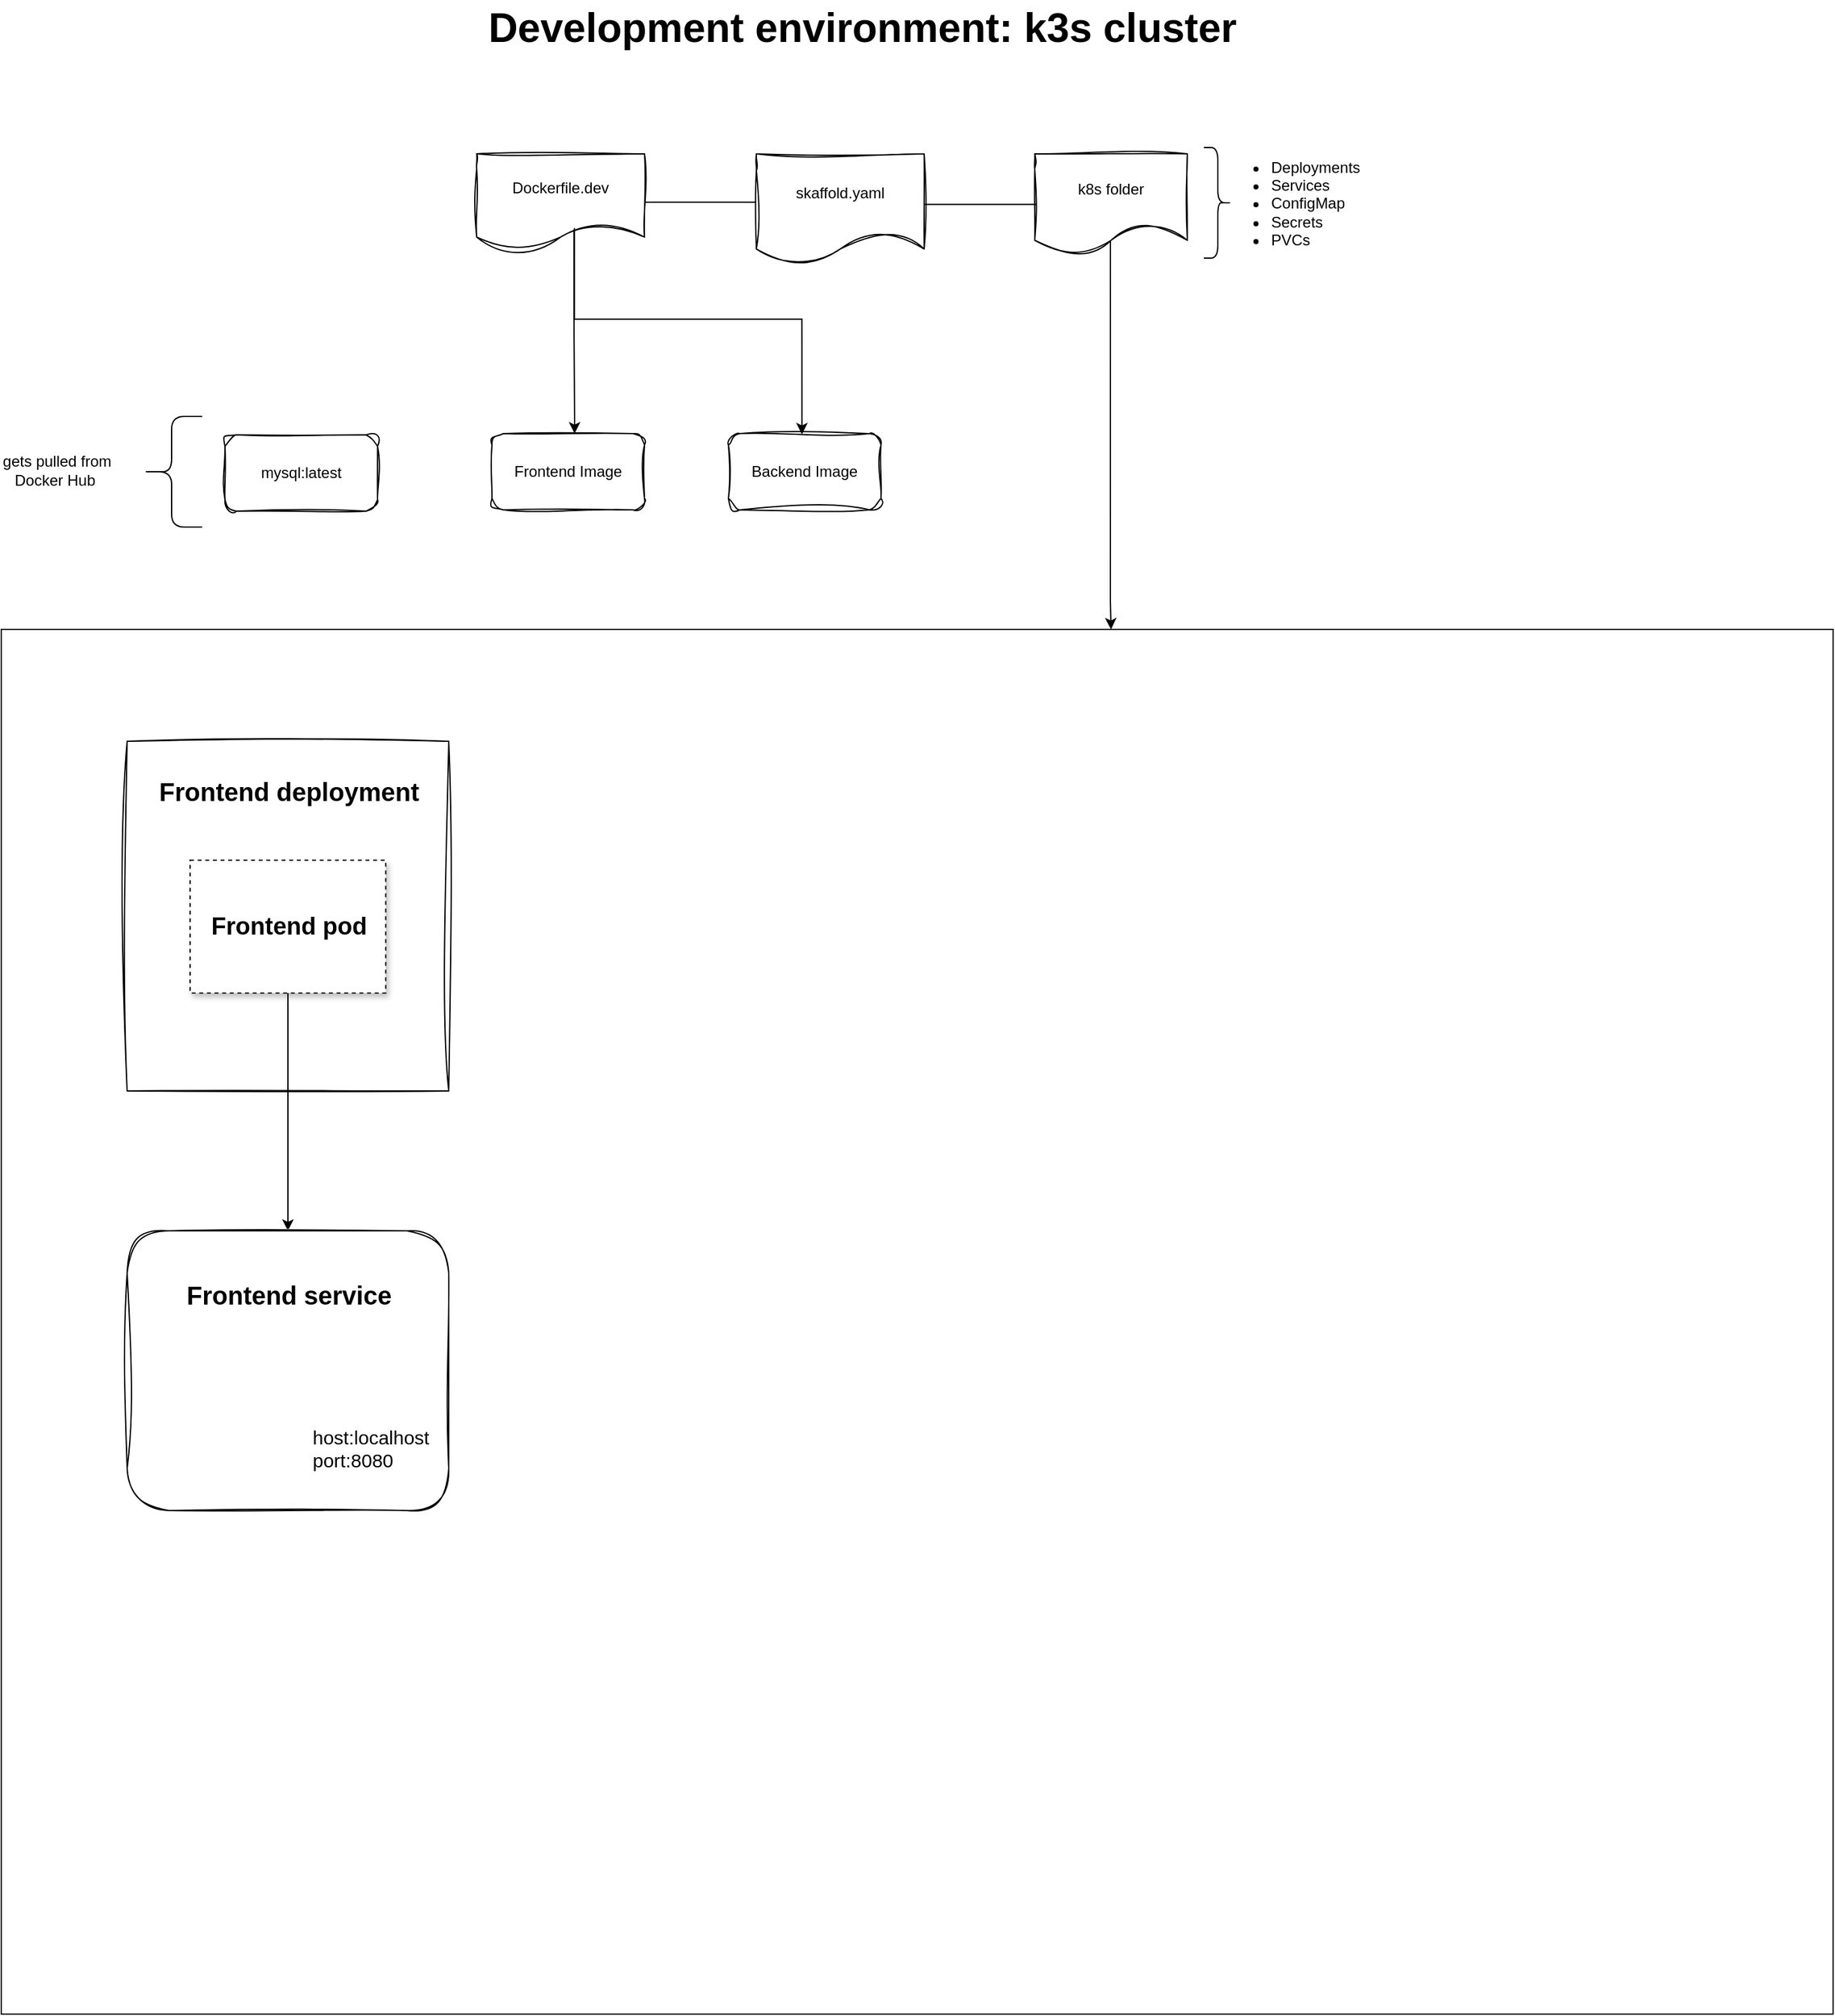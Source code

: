 <mxfile version="24.8.4">
  <diagram id="C5RBs43oDa-KdzZeNtuy" name="Page-1">
    <mxGraphModel dx="1553" dy="1024" grid="1" gridSize="11" guides="1" tooltips="1" connect="1" arrows="1" fold="1" page="1" pageScale="1" pageWidth="3000" pageHeight="3000" math="0" shadow="0">
      <root>
        <mxCell id="WIyWlLk6GJQsqaUBKTNV-0" />
        <mxCell id="WIyWlLk6GJQsqaUBKTNV-1" parent="WIyWlLk6GJQsqaUBKTNV-0" />
        <mxCell id="Td7zW-o2DTwXKr2sYSDe-17" style="edgeStyle=orthogonalEdgeStyle;rounded=0;orthogonalLoop=1;jettySize=auto;html=1;exitX=0.582;exitY=0.755;exitDx=0;exitDy=0;exitPerimeter=0;entryX=0.482;entryY=0.01;entryDx=0;entryDy=0;entryPerimeter=0;" edge="1" parent="WIyWlLk6GJQsqaUBKTNV-1" target="Td7zW-o2DTwXKr2sYSDe-10">
          <mxGeometry relative="1" as="geometry">
            <mxPoint x="1044.824" y="276.135" as="sourcePoint" />
            <mxPoint x="1224" y="426" as="targetPoint" />
            <Array as="points">
              <mxPoint x="1045" y="350" />
              <mxPoint x="1224" y="350" />
            </Array>
          </mxGeometry>
        </mxCell>
        <mxCell id="Td7zW-o2DTwXKr2sYSDe-0" value="Dockerfile.dev" style="shape=document;whiteSpace=wrap;html=1;boundedLbl=1;sketch=1;curveFitting=1;jiggle=2;" vertex="1" parent="WIyWlLk6GJQsqaUBKTNV-1">
          <mxGeometry x="968" y="220" width="132" height="77" as="geometry" />
        </mxCell>
        <mxCell id="Td7zW-o2DTwXKr2sYSDe-1" value="skaffold.yaml" style="shape=document;whiteSpace=wrap;html=1;boundedLbl=1;sketch=1;curveFitting=1;jiggle=2;" vertex="1" parent="WIyWlLk6GJQsqaUBKTNV-1">
          <mxGeometry x="1188" y="220" width="132" height="88" as="geometry" />
        </mxCell>
        <mxCell id="Td7zW-o2DTwXKr2sYSDe-21" style="edgeStyle=orthogonalEdgeStyle;rounded=0;orthogonalLoop=1;jettySize=auto;html=1;exitX=0.496;exitY=0.858;exitDx=0;exitDy=0;exitPerimeter=0;" edge="1" parent="WIyWlLk6GJQsqaUBKTNV-1" source="Td7zW-o2DTwXKr2sYSDe-2" target="Td7zW-o2DTwXKr2sYSDe-20">
          <mxGeometry relative="1" as="geometry">
            <Array as="points">
              <mxPoint x="1466" y="572" />
              <mxPoint x="1467" y="572" />
            </Array>
          </mxGeometry>
        </mxCell>
        <mxCell id="Td7zW-o2DTwXKr2sYSDe-2" value="k8s folder" style="shape=document;whiteSpace=wrap;html=1;boundedLbl=1;sketch=1;curveFitting=1;jiggle=2;" vertex="1" parent="WIyWlLk6GJQsqaUBKTNV-1">
          <mxGeometry x="1407" y="220" width="120" height="80" as="geometry" />
        </mxCell>
        <mxCell id="Td7zW-o2DTwXKr2sYSDe-4" value="Development environment: k3s cluster" style="text;strokeColor=none;fillColor=none;html=1;fontSize=32;fontStyle=1;verticalAlign=middle;align=center;" vertex="1" parent="WIyWlLk6GJQsqaUBKTNV-1">
          <mxGeometry x="1100" y="99" width="341" height="44" as="geometry" />
        </mxCell>
        <mxCell id="Td7zW-o2DTwXKr2sYSDe-5" style="edgeStyle=orthogonalEdgeStyle;rounded=0;orthogonalLoop=1;jettySize=auto;html=1;endArrow=none;endFill=0;" edge="1" parent="WIyWlLk6GJQsqaUBKTNV-1" source="Td7zW-o2DTwXKr2sYSDe-0">
          <mxGeometry relative="1" as="geometry">
            <mxPoint x="1188" y="258" as="targetPoint" />
          </mxGeometry>
        </mxCell>
        <mxCell id="Td7zW-o2DTwXKr2sYSDe-6" style="edgeStyle=orthogonalEdgeStyle;rounded=0;orthogonalLoop=1;jettySize=auto;html=1;endArrow=none;endFill=0;" edge="1" parent="WIyWlLk6GJQsqaUBKTNV-1">
          <mxGeometry relative="1" as="geometry">
            <mxPoint x="1320" y="259.78" as="sourcePoint" />
            <mxPoint x="1408" y="259.78" as="targetPoint" />
          </mxGeometry>
        </mxCell>
        <mxCell id="Td7zW-o2DTwXKr2sYSDe-7" value="" style="shape=curlyBracket;whiteSpace=wrap;html=1;rounded=1;flipH=1;labelPosition=right;verticalLabelPosition=middle;align=left;verticalAlign=middle;" vertex="1" parent="WIyWlLk6GJQsqaUBKTNV-1">
          <mxGeometry x="1540" y="215" width="22" height="87" as="geometry" />
        </mxCell>
        <mxCell id="Td7zW-o2DTwXKr2sYSDe-8" value="&lt;ul&gt;&lt;li&gt;Deployments&lt;/li&gt;&lt;li&gt;&lt;span style=&quot;background-color: initial;&quot;&gt;Services&lt;/span&gt;&lt;/li&gt;&lt;li&gt;&lt;span style=&quot;background-color: initial;&quot;&gt;ConfigMap&lt;/span&gt;&lt;/li&gt;&lt;li&gt;&lt;span style=&quot;background-color: initial;&quot;&gt;Secrets&lt;/span&gt;&lt;/li&gt;&lt;li&gt;&lt;span style=&quot;background-color: initial;&quot;&gt;PVCs&lt;/span&gt;&lt;/li&gt;&lt;/ul&gt;" style="text;strokeColor=none;fillColor=none;html=1;whiteSpace=wrap;verticalAlign=middle;overflow=hidden;rounded=0;sketch=1;curveFitting=1;jiggle=2;" vertex="1" parent="WIyWlLk6GJQsqaUBKTNV-1">
          <mxGeometry x="1551" y="207.25" width="132" height="102.5" as="geometry" />
        </mxCell>
        <mxCell id="Td7zW-o2DTwXKr2sYSDe-9" value="Frontend Image" style="rounded=1;whiteSpace=wrap;html=1;sketch=1;curveFitting=1;jiggle=2;" vertex="1" parent="WIyWlLk6GJQsqaUBKTNV-1">
          <mxGeometry x="980" y="440" width="120" height="60" as="geometry" />
        </mxCell>
        <mxCell id="Td7zW-o2DTwXKr2sYSDe-10" value="Backend Image" style="rounded=1;whiteSpace=wrap;html=1;sketch=1;curveFitting=1;jiggle=2;" vertex="1" parent="WIyWlLk6GJQsqaUBKTNV-1">
          <mxGeometry x="1166" y="440" width="120" height="60" as="geometry" />
        </mxCell>
        <mxCell id="Td7zW-o2DTwXKr2sYSDe-11" value="mysql:latest" style="rounded=1;whiteSpace=wrap;html=1;sketch=1;curveFitting=1;jiggle=2;" vertex="1" parent="WIyWlLk6GJQsqaUBKTNV-1">
          <mxGeometry x="770" y="441" width="120" height="60" as="geometry" />
        </mxCell>
        <mxCell id="Td7zW-o2DTwXKr2sYSDe-13" value="" style="shape=curlyBracket;whiteSpace=wrap;html=1;rounded=1;flipH=1;labelPosition=right;verticalLabelPosition=middle;align=left;verticalAlign=middle;size=0.5;direction=west;" vertex="1" parent="WIyWlLk6GJQsqaUBKTNV-1">
          <mxGeometry x="704" y="426.5" width="48" height="87" as="geometry" />
        </mxCell>
        <mxCell id="Td7zW-o2DTwXKr2sYSDe-15" value="gets pulled from Docker Hub&amp;nbsp;" style="text;html=1;align=center;verticalAlign=middle;whiteSpace=wrap;rounded=0;" vertex="1" parent="WIyWlLk6GJQsqaUBKTNV-1">
          <mxGeometry x="594" y="438" width="88" height="62" as="geometry" />
        </mxCell>
        <mxCell id="Td7zW-o2DTwXKr2sYSDe-16" style="edgeStyle=orthogonalEdgeStyle;rounded=0;orthogonalLoop=1;jettySize=auto;html=1;exitX=0.58;exitY=0.785;exitDx=0;exitDy=0;exitPerimeter=0;" edge="1" parent="WIyWlLk6GJQsqaUBKTNV-1" source="Td7zW-o2DTwXKr2sYSDe-0">
          <mxGeometry relative="1" as="geometry">
            <mxPoint x="1045" y="275" as="sourcePoint" />
            <mxPoint x="1045" y="440" as="targetPoint" />
            <Array as="points">
              <mxPoint x="1045" y="363" />
              <mxPoint x="1045" y="363" />
              <mxPoint x="1045" y="429" />
            </Array>
          </mxGeometry>
        </mxCell>
        <mxCell id="Td7zW-o2DTwXKr2sYSDe-20" value="" style="rounded=0;whiteSpace=wrap;html=1;" vertex="1" parent="WIyWlLk6GJQsqaUBKTNV-1">
          <mxGeometry x="594" y="594" width="1441" height="1089" as="geometry" />
        </mxCell>
        <mxCell id="Td7zW-o2DTwXKr2sYSDe-22" value="" style="rounded=0;whiteSpace=wrap;html=1;sketch=1;curveFitting=1;jiggle=2;" vertex="1" parent="WIyWlLk6GJQsqaUBKTNV-1">
          <mxGeometry x="693" y="682" width="253" height="275" as="geometry" />
        </mxCell>
        <mxCell id="Td7zW-o2DTwXKr2sYSDe-23" value="Frontend deployment" style="text;strokeColor=none;fillColor=none;html=1;fontSize=20;fontStyle=1;verticalAlign=middle;align=center;" vertex="1" parent="WIyWlLk6GJQsqaUBKTNV-1">
          <mxGeometry x="682" y="693" width="275" height="55" as="geometry" />
        </mxCell>
        <mxCell id="Td7zW-o2DTwXKr2sYSDe-37" style="edgeStyle=orthogonalEdgeStyle;rounded=0;orthogonalLoop=1;jettySize=auto;html=1;exitX=0.5;exitY=1;exitDx=0;exitDy=0;" edge="1" parent="WIyWlLk6GJQsqaUBKTNV-1" source="Td7zW-o2DTwXKr2sYSDe-24" target="Td7zW-o2DTwXKr2sYSDe-33">
          <mxGeometry relative="1" as="geometry" />
        </mxCell>
        <mxCell id="Td7zW-o2DTwXKr2sYSDe-24" value="" style="rounded=0;whiteSpace=wrap;html=1;dashed=1;glass=0;shadow=1;" vertex="1" parent="WIyWlLk6GJQsqaUBKTNV-1">
          <mxGeometry x="742.56" y="775.5" width="153.87" height="104.5" as="geometry" />
        </mxCell>
        <mxCell id="Td7zW-o2DTwXKr2sYSDe-25" value="Frontend pod" style="text;strokeColor=none;fillColor=none;html=1;fontSize=19;fontStyle=1;verticalAlign=middle;align=center;" vertex="1" parent="WIyWlLk6GJQsqaUBKTNV-1">
          <mxGeometry x="758.75" y="811.25" width="121.5" height="33" as="geometry" />
        </mxCell>
        <mxCell id="Td7zW-o2DTwXKr2sYSDe-33" value="" style="rounded=1;whiteSpace=wrap;html=1;sketch=1;curveFitting=1;jiggle=2;" vertex="1" parent="WIyWlLk6GJQsqaUBKTNV-1">
          <mxGeometry x="693" y="1067" width="253" height="220" as="geometry" />
        </mxCell>
        <mxCell id="Td7zW-o2DTwXKr2sYSDe-34" value="Frontend service" style="text;strokeColor=none;fillColor=none;html=1;fontSize=20;fontStyle=1;verticalAlign=middle;align=center;" vertex="1" parent="WIyWlLk6GJQsqaUBKTNV-1">
          <mxGeometry x="682" y="1089" width="275" height="55" as="geometry" />
        </mxCell>
        <mxCell id="Td7zW-o2DTwXKr2sYSDe-35" value="host:localhost&lt;div style=&quot;font-size: 15px;&quot;&gt;port:8080&lt;/div&gt;" style="text;html=1;align=left;verticalAlign=middle;whiteSpace=wrap;rounded=0;fontSize=15;" vertex="1" parent="WIyWlLk6GJQsqaUBKTNV-1">
          <mxGeometry x="837" y="1210" width="143" height="55" as="geometry" />
        </mxCell>
      </root>
    </mxGraphModel>
  </diagram>
</mxfile>
